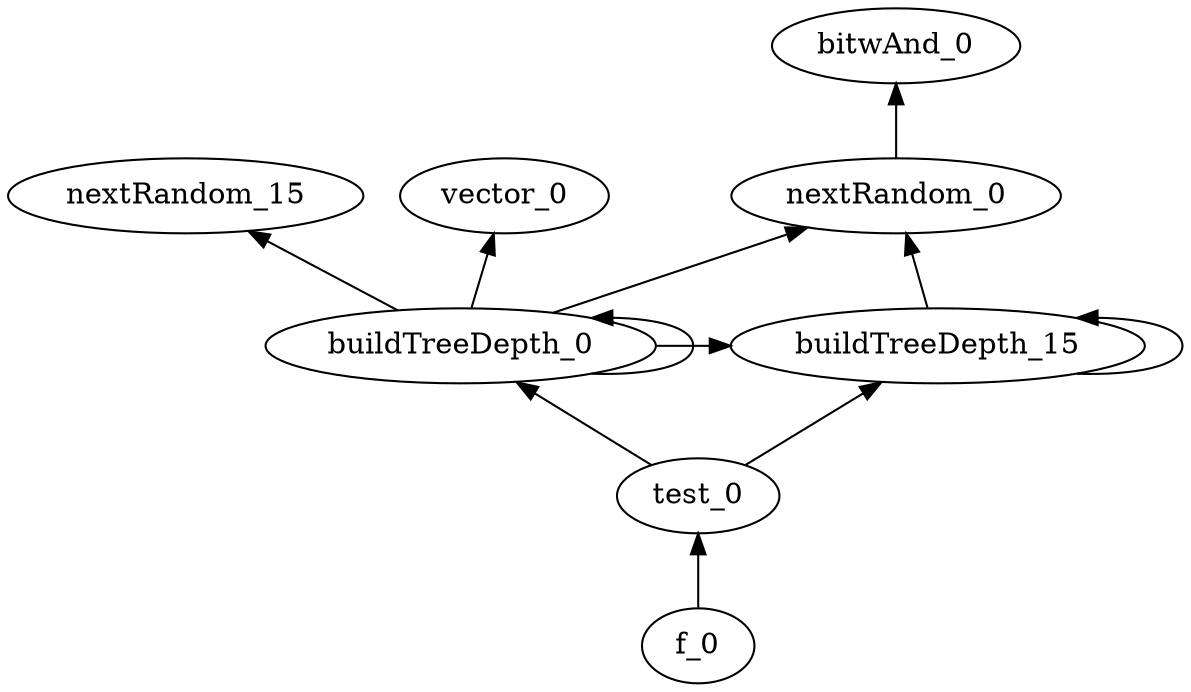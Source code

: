 digraph {
rankdir=BT
"buildTreeDepth_0" -> "buildTreeDepth_0";
"buildTreeDepth_0" -> "buildTreeDepth_15";
"buildTreeDepth_0" -> "nextRandom_0";
"buildTreeDepth_0" -> "nextRandom_15";
"buildTreeDepth_0" -> "vector_0";
"buildTreeDepth_15" -> "buildTreeDepth_15";
"buildTreeDepth_15" -> "nextRandom_0";
"f_0" -> "test_0";
"nextRandom_0" -> "bitwAnd_0";
"test_0" -> "buildTreeDepth_0";
"test_0" -> "buildTreeDepth_15";
{ rank=same; "nextRandom_0", "nextRandom_15" }
{ rank=same; "buildTreeDepth_0", "buildTreeDepth_15" }

}
